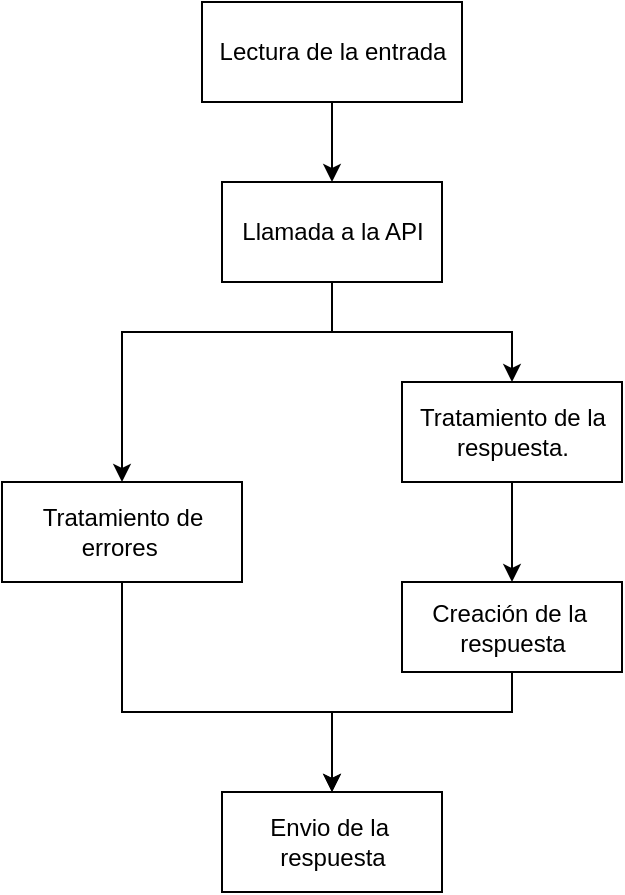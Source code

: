<mxfile version="10.6.3" type="device"><diagram id="b7x9VZFHfooE2cxk8rb3" name="Page-1"><mxGraphModel dx="1394" dy="796" grid="1" gridSize="10" guides="1" tooltips="1" connect="1" arrows="1" fold="1" page="1" pageScale="1" pageWidth="827" pageHeight="1169" math="0" shadow="0"><root><mxCell id="0"/><mxCell id="1" parent="0"/><mxCell id="cMmYKPApqUTaiInG5_aO-7" value="" style="edgeStyle=orthogonalEdgeStyle;rounded=0;orthogonalLoop=1;jettySize=auto;html=1;exitX=0.5;exitY=1;exitDx=0;exitDy=0;entryX=0.5;entryY=0;entryDx=0;entryDy=0;" edge="1" parent="1" source="cMmYKPApqUTaiInG5_aO-6" target="cMmYKPApqUTaiInG5_aO-5"><mxGeometry relative="1" as="geometry"/></mxCell><mxCell id="cMmYKPApqUTaiInG5_aO-18" style="edgeStyle=orthogonalEdgeStyle;rounded=0;orthogonalLoop=1;jettySize=auto;html=1;entryX=0.5;entryY=0;entryDx=0;entryDy=0;" edge="1" parent="1" source="cMmYKPApqUTaiInG5_aO-5" target="cMmYKPApqUTaiInG5_aO-11"><mxGeometry relative="1" as="geometry"/></mxCell><mxCell id="cMmYKPApqUTaiInG5_aO-19" style="edgeStyle=orthogonalEdgeStyle;rounded=0;orthogonalLoop=1;jettySize=auto;html=1;entryX=0.5;entryY=0;entryDx=0;entryDy=0;" edge="1" parent="1" source="cMmYKPApqUTaiInG5_aO-5" target="cMmYKPApqUTaiInG5_aO-8"><mxGeometry relative="1" as="geometry"><mxPoint x="275" y="250" as="targetPoint"/><Array as="points"><mxPoint x="395" y="250"/><mxPoint x="290" y="250"/></Array></mxGeometry></mxCell><mxCell id="cMmYKPApqUTaiInG5_aO-5" value="Llamada a la API" style="html=1;" vertex="1" parent="1"><mxGeometry x="340" y="175" width="110" height="50" as="geometry"/></mxCell><mxCell id="cMmYKPApqUTaiInG5_aO-6" value="Lectura de la entrada" style="html=1;" vertex="1" parent="1"><mxGeometry x="330" y="85" width="130" height="50" as="geometry"/></mxCell><mxCell id="cMmYKPApqUTaiInG5_aO-17" value="" style="edgeStyle=orthogonalEdgeStyle;rounded=0;orthogonalLoop=1;jettySize=auto;html=1;" edge="1" parent="1" source="cMmYKPApqUTaiInG5_aO-8" target="cMmYKPApqUTaiInG5_aO-14"><mxGeometry relative="1" as="geometry"><mxPoint x="275" y="405" as="targetPoint"/><Array as="points"><mxPoint x="290" y="440"/><mxPoint x="395" y="440"/></Array></mxGeometry></mxCell><mxCell id="cMmYKPApqUTaiInG5_aO-8" value="Tratamiento de &lt;br&gt;errores&amp;nbsp;&lt;br&gt;" style="html=1;" vertex="1" parent="1"><mxGeometry x="230" y="325" width="120" height="50" as="geometry"/></mxCell><mxCell id="cMmYKPApqUTaiInG5_aO-13" value="" style="edgeStyle=orthogonalEdgeStyle;rounded=0;orthogonalLoop=1;jettySize=auto;html=1;" edge="1" parent="1" source="cMmYKPApqUTaiInG5_aO-11" target="cMmYKPApqUTaiInG5_aO-12"><mxGeometry relative="1" as="geometry"><Array as="points"><mxPoint x="485" y="350"/><mxPoint x="485" y="350"/></Array></mxGeometry></mxCell><mxCell id="cMmYKPApqUTaiInG5_aO-11" value="Tratamiento de la&lt;br&gt;respuesta.&lt;br&gt;" style="html=1;" vertex="1" parent="1"><mxGeometry x="430" y="275" width="110" height="50" as="geometry"/></mxCell><mxCell id="cMmYKPApqUTaiInG5_aO-15" value="" style="edgeStyle=orthogonalEdgeStyle;rounded=0;orthogonalLoop=1;jettySize=auto;html=1;" edge="1" parent="1" source="cMmYKPApqUTaiInG5_aO-12" target="cMmYKPApqUTaiInG5_aO-14"><mxGeometry relative="1" as="geometry"><Array as="points"><mxPoint x="485" y="440"/><mxPoint x="395" y="440"/></Array></mxGeometry></mxCell><mxCell id="cMmYKPApqUTaiInG5_aO-12" value="Creación de la&amp;nbsp;&lt;br&gt;respuesta&lt;br&gt;" style="html=1;" vertex="1" parent="1"><mxGeometry x="430" y="375" width="110" height="45" as="geometry"/></mxCell><mxCell id="cMmYKPApqUTaiInG5_aO-14" value="Envio de la&amp;nbsp;&lt;br&gt;respuesta&lt;br&gt;" style="html=1;" vertex="1" parent="1"><mxGeometry x="340" y="480" width="110" height="50" as="geometry"/></mxCell></root></mxGraphModel></diagram></mxfile>